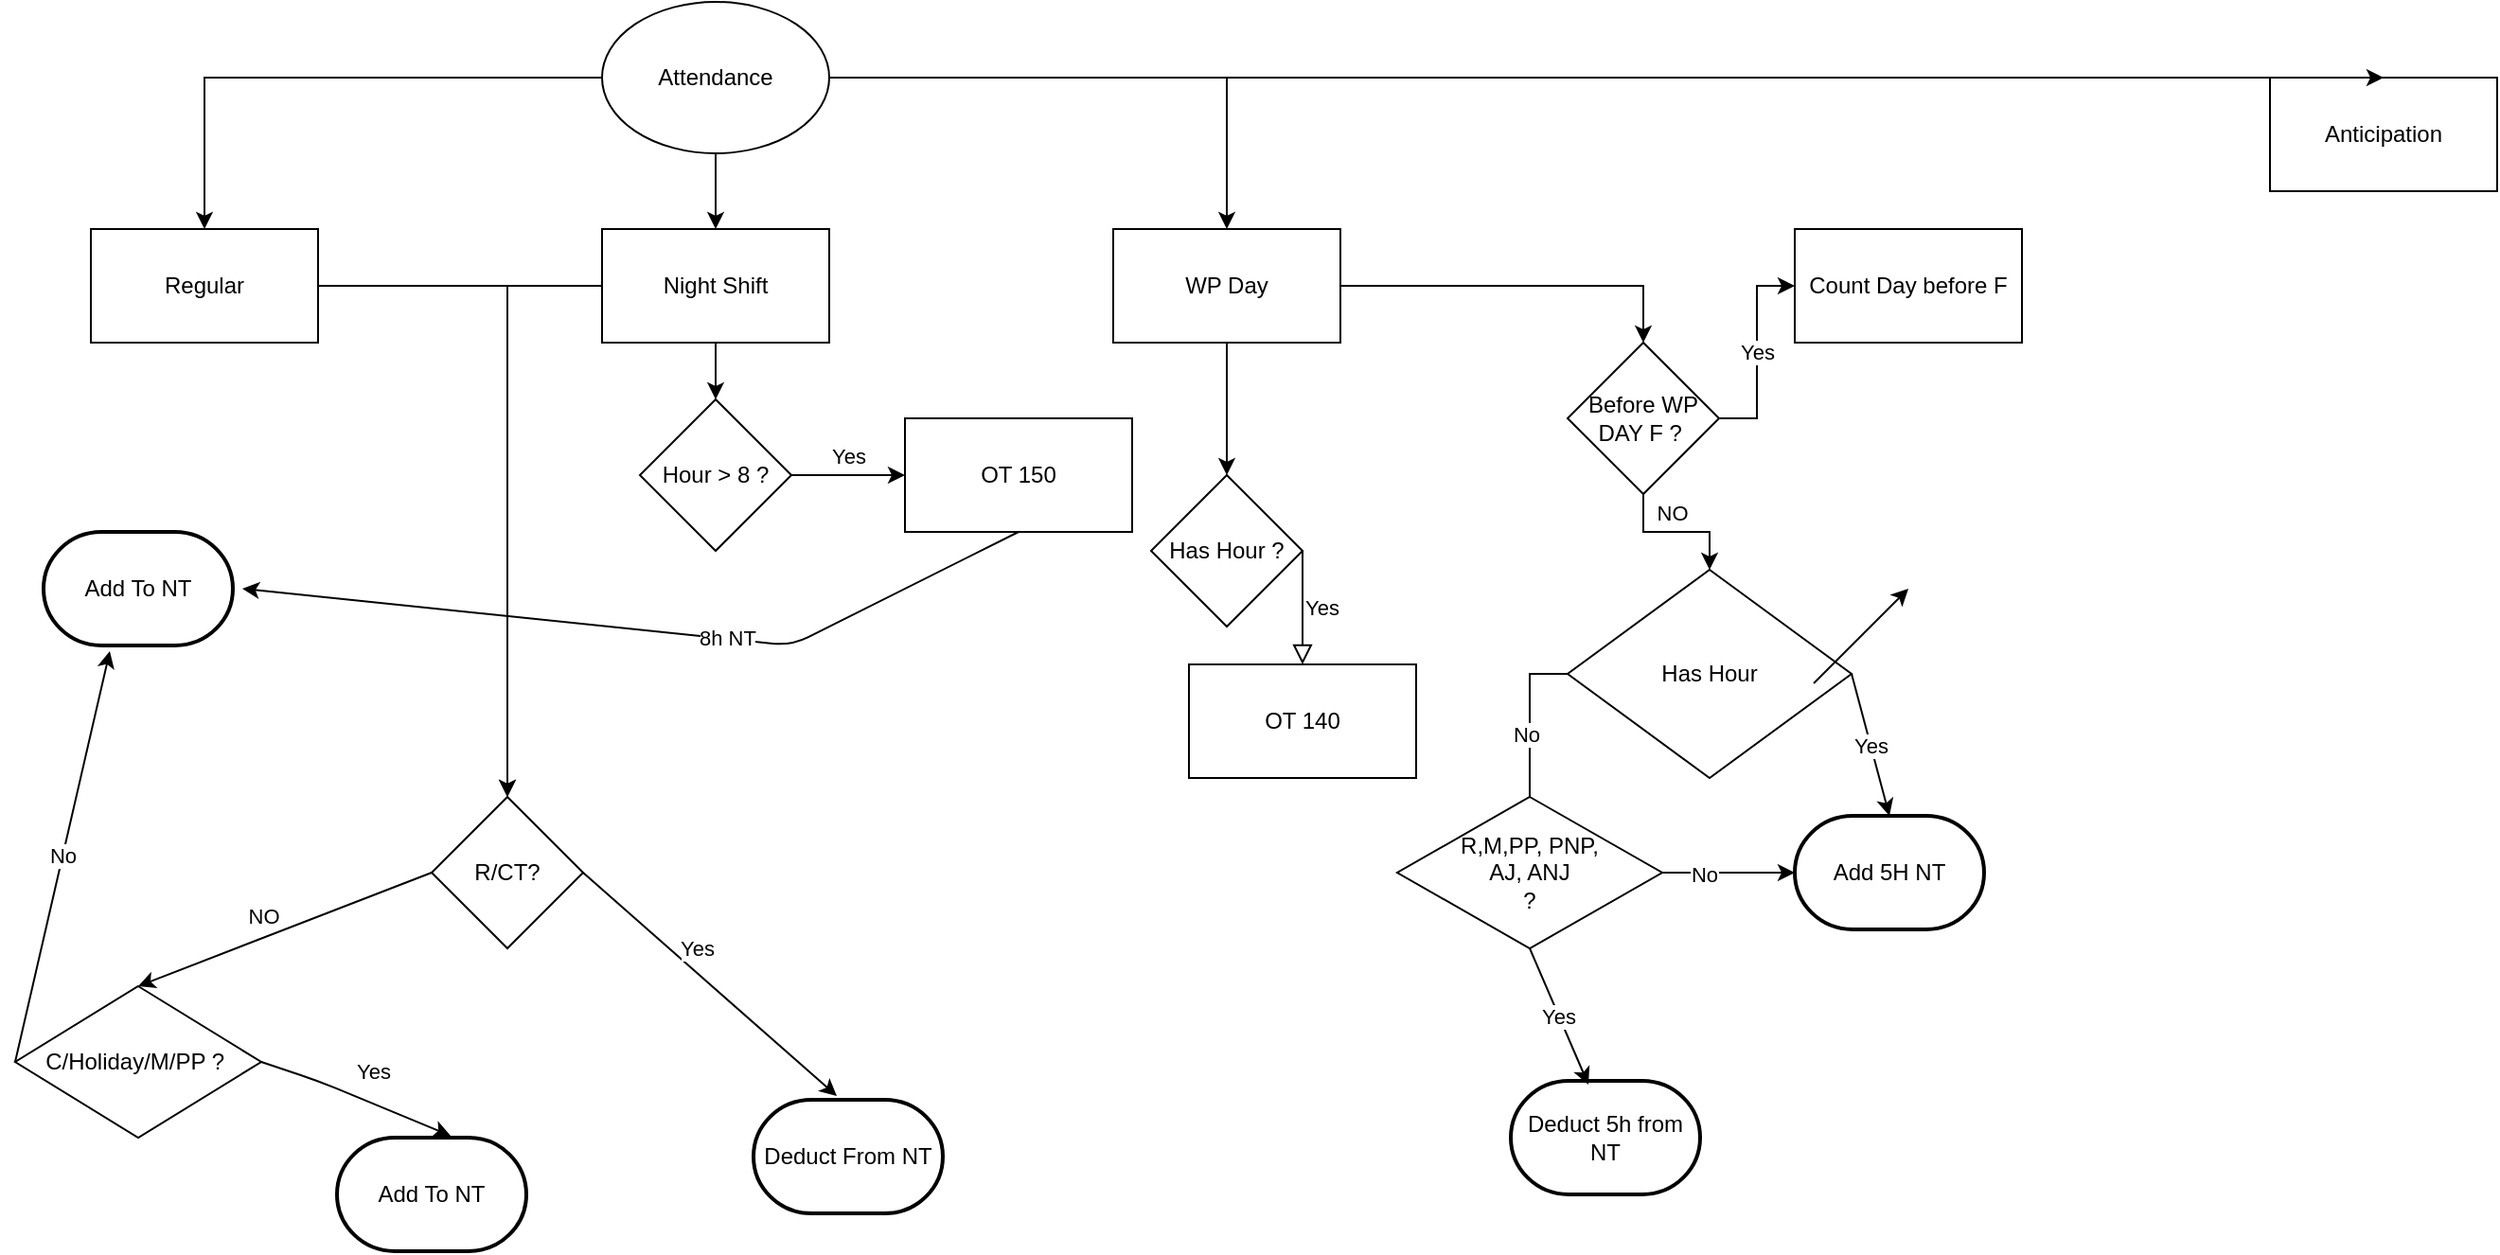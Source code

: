 <mxfile version="14.8.6" type="github">
  <diagram id="C5RBs43oDa-KdzZeNtuy" name="Page-1">
    <mxGraphModel dx="1306" dy="794" grid="1" gridSize="10" guides="1" tooltips="1" connect="1" arrows="1" fold="1" page="1" pageScale="1" pageWidth="827" pageHeight="1169" math="0" shadow="0">
      <root>
        <mxCell id="WIyWlLk6GJQsqaUBKTNV-0" />
        <mxCell id="WIyWlLk6GJQsqaUBKTNV-1" parent="WIyWlLk6GJQsqaUBKTNV-0" />
        <mxCell id="aAejiJT35-AnjEQwmfNx-25" value="" style="edgeStyle=orthogonalEdgeStyle;rounded=0;orthogonalLoop=1;jettySize=auto;html=1;" edge="1" parent="WIyWlLk6GJQsqaUBKTNV-1" source="aAejiJT35-AnjEQwmfNx-21" target="aAejiJT35-AnjEQwmfNx-24">
          <mxGeometry relative="1" as="geometry" />
        </mxCell>
        <mxCell id="aAejiJT35-AnjEQwmfNx-27" value="" style="edgeStyle=orthogonalEdgeStyle;rounded=0;orthogonalLoop=1;jettySize=auto;html=1;" edge="1" parent="WIyWlLk6GJQsqaUBKTNV-1" source="aAejiJT35-AnjEQwmfNx-21" target="aAejiJT35-AnjEQwmfNx-26">
          <mxGeometry relative="1" as="geometry" />
        </mxCell>
        <mxCell id="aAejiJT35-AnjEQwmfNx-29" value="" style="edgeStyle=orthogonalEdgeStyle;rounded=0;orthogonalLoop=1;jettySize=auto;html=1;" edge="1" parent="WIyWlLk6GJQsqaUBKTNV-1" source="aAejiJT35-AnjEQwmfNx-21" target="aAejiJT35-AnjEQwmfNx-28">
          <mxGeometry relative="1" as="geometry" />
        </mxCell>
        <mxCell id="aAejiJT35-AnjEQwmfNx-21" value="Attendance" style="ellipse;whiteSpace=wrap;html=1;" vertex="1" parent="WIyWlLk6GJQsqaUBKTNV-1">
          <mxGeometry x="360" y="40" width="120" height="80" as="geometry" />
        </mxCell>
        <mxCell id="aAejiJT35-AnjEQwmfNx-47" value="" style="edgeStyle=orthogonalEdgeStyle;rounded=0;sketch=0;orthogonalLoop=1;jettySize=auto;html=1;" edge="1" parent="WIyWlLk6GJQsqaUBKTNV-1" source="aAejiJT35-AnjEQwmfNx-24" target="aAejiJT35-AnjEQwmfNx-46">
          <mxGeometry relative="1" as="geometry" />
        </mxCell>
        <mxCell id="aAejiJT35-AnjEQwmfNx-24" value="Regular" style="whiteSpace=wrap;html=1;" vertex="1" parent="WIyWlLk6GJQsqaUBKTNV-1">
          <mxGeometry x="90" y="160" width="120" height="60" as="geometry" />
        </mxCell>
        <mxCell id="aAejiJT35-AnjEQwmfNx-31" value="" style="edgeStyle=orthogonalEdgeStyle;rounded=0;orthogonalLoop=1;jettySize=auto;html=1;" edge="1" parent="WIyWlLk6GJQsqaUBKTNV-1" source="aAejiJT35-AnjEQwmfNx-26" target="aAejiJT35-AnjEQwmfNx-30">
          <mxGeometry relative="1" as="geometry" />
        </mxCell>
        <mxCell id="aAejiJT35-AnjEQwmfNx-65" value="" style="edgeStyle=orthogonalEdgeStyle;rounded=0;sketch=0;orthogonalLoop=1;jettySize=auto;html=1;entryX=0.5;entryY=0;entryDx=0;entryDy=0;" edge="1" parent="WIyWlLk6GJQsqaUBKTNV-1" source="aAejiJT35-AnjEQwmfNx-26" target="aAejiJT35-AnjEQwmfNx-64">
          <mxGeometry relative="1" as="geometry" />
        </mxCell>
        <mxCell id="aAejiJT35-AnjEQwmfNx-26" value="WP Day" style="whiteSpace=wrap;html=1;" vertex="1" parent="WIyWlLk6GJQsqaUBKTNV-1">
          <mxGeometry x="630" y="160" width="120" height="60" as="geometry" />
        </mxCell>
        <mxCell id="aAejiJT35-AnjEQwmfNx-49" value="" style="edgeStyle=orthogonalEdgeStyle;rounded=0;sketch=0;orthogonalLoop=1;jettySize=auto;html=1;" edge="1" parent="WIyWlLk6GJQsqaUBKTNV-1" source="aAejiJT35-AnjEQwmfNx-28" target="aAejiJT35-AnjEQwmfNx-46">
          <mxGeometry relative="1" as="geometry">
            <mxPoint x="280" y="220" as="targetPoint" />
          </mxGeometry>
        </mxCell>
        <mxCell id="aAejiJT35-AnjEQwmfNx-61" value="" style="edgeStyle=orthogonalEdgeStyle;rounded=0;sketch=0;orthogonalLoop=1;jettySize=auto;html=1;" edge="1" parent="WIyWlLk6GJQsqaUBKTNV-1" source="aAejiJT35-AnjEQwmfNx-28" target="aAejiJT35-AnjEQwmfNx-60">
          <mxGeometry relative="1" as="geometry" />
        </mxCell>
        <mxCell id="aAejiJT35-AnjEQwmfNx-28" value="Night Shift" style="whiteSpace=wrap;html=1;" vertex="1" parent="WIyWlLk6GJQsqaUBKTNV-1">
          <mxGeometry x="360" y="160" width="120" height="60" as="geometry" />
        </mxCell>
        <mxCell id="aAejiJT35-AnjEQwmfNx-30" value="Has Hour ?" style="rhombus;whiteSpace=wrap;html=1;" vertex="1" parent="WIyWlLk6GJQsqaUBKTNV-1">
          <mxGeometry x="650" y="290" width="80" height="80" as="geometry" />
        </mxCell>
        <mxCell id="aAejiJT35-AnjEQwmfNx-39" value="OT 140" style="whiteSpace=wrap;html=1;" vertex="1" parent="WIyWlLk6GJQsqaUBKTNV-1">
          <mxGeometry x="670" y="390" width="120" height="60" as="geometry" />
        </mxCell>
        <mxCell id="aAejiJT35-AnjEQwmfNx-41" value="Yes" style="edgeStyle=orthogonalEdgeStyle;rounded=0;html=1;jettySize=auto;orthogonalLoop=1;fontSize=11;endArrow=block;endFill=0;endSize=8;strokeWidth=1;shadow=0;labelBackgroundColor=none;exitX=1;exitY=0.5;exitDx=0;exitDy=0;" edge="1" parent="WIyWlLk6GJQsqaUBKTNV-1" source="aAejiJT35-AnjEQwmfNx-30" target="aAejiJT35-AnjEQwmfNx-39">
          <mxGeometry y="10" relative="1" as="geometry">
            <mxPoint as="offset" />
            <mxPoint x="360" y="330" as="sourcePoint" />
            <mxPoint x="460" y="330" as="targetPoint" />
            <Array as="points">
              <mxPoint x="730" y="400" />
              <mxPoint x="730" y="400" />
            </Array>
          </mxGeometry>
        </mxCell>
        <mxCell id="aAejiJT35-AnjEQwmfNx-46" value="R/CT?" style="rhombus;whiteSpace=wrap;html=1;" vertex="1" parent="WIyWlLk6GJQsqaUBKTNV-1">
          <mxGeometry x="270" y="460" width="80" height="80" as="geometry" />
        </mxCell>
        <mxCell id="aAejiJT35-AnjEQwmfNx-52" value="Yes&lt;br&gt;" style="endArrow=classic;html=1;exitX=1;exitY=0.5;exitDx=0;exitDy=0;entryX=0.44;entryY=-0.033;entryDx=0;entryDy=0;entryPerimeter=0;" edge="1" parent="WIyWlLk6GJQsqaUBKTNV-1" source="aAejiJT35-AnjEQwmfNx-46" target="aAejiJT35-AnjEQwmfNx-53">
          <mxGeometry x="-0.2" y="10" width="50" height="50" relative="1" as="geometry">
            <mxPoint x="340" y="310" as="sourcePoint" />
            <mxPoint x="370" y="270" as="targetPoint" />
            <Array as="points" />
            <mxPoint as="offset" />
          </mxGeometry>
        </mxCell>
        <mxCell id="aAejiJT35-AnjEQwmfNx-53" value="Deduct From NT&lt;br&gt;" style="strokeWidth=2;html=1;shape=mxgraph.flowchart.terminator;whiteSpace=wrap;" vertex="1" parent="WIyWlLk6GJQsqaUBKTNV-1">
          <mxGeometry x="440" y="620" width="100" height="60" as="geometry" />
        </mxCell>
        <mxCell id="aAejiJT35-AnjEQwmfNx-54" value="C/Holiday/M/PP ?&amp;nbsp;&lt;br&gt;" style="rhombus;whiteSpace=wrap;html=1;" vertex="1" parent="WIyWlLk6GJQsqaUBKTNV-1">
          <mxGeometry x="50" y="560" width="130" height="80" as="geometry" />
        </mxCell>
        <mxCell id="aAejiJT35-AnjEQwmfNx-55" value="NO&lt;br&gt;" style="endArrow=classic;html=1;entryX=0.5;entryY=0;entryDx=0;entryDy=0;exitX=0;exitY=0.5;exitDx=0;exitDy=0;" edge="1" parent="WIyWlLk6GJQsqaUBKTNV-1" source="aAejiJT35-AnjEQwmfNx-46" target="aAejiJT35-AnjEQwmfNx-54">
          <mxGeometry x="0.103" y="-11" width="50" height="50" relative="1" as="geometry">
            <mxPoint x="220" y="250" as="sourcePoint" />
            <mxPoint x="210" y="320" as="targetPoint" />
            <mxPoint as="offset" />
          </mxGeometry>
        </mxCell>
        <mxCell id="aAejiJT35-AnjEQwmfNx-56" value="Add To NT&lt;br&gt;" style="strokeWidth=2;html=1;shape=mxgraph.flowchart.terminator;whiteSpace=wrap;" vertex="1" parent="WIyWlLk6GJQsqaUBKTNV-1">
          <mxGeometry x="220" y="640" width="100" height="60" as="geometry" />
        </mxCell>
        <mxCell id="aAejiJT35-AnjEQwmfNx-57" value="" style="endArrow=classic;html=1;entryX=0.6;entryY=-0.017;entryDx=0;entryDy=0;entryPerimeter=0;exitX=1;exitY=0.5;exitDx=0;exitDy=0;" edge="1" parent="WIyWlLk6GJQsqaUBKTNV-1" source="aAejiJT35-AnjEQwmfNx-54" target="aAejiJT35-AnjEQwmfNx-56">
          <mxGeometry width="50" height="50" relative="1" as="geometry">
            <mxPoint x="330" y="380" as="sourcePoint" />
            <mxPoint x="380" y="330" as="targetPoint" />
            <Array as="points">
              <mxPoint x="210" y="610" />
            </Array>
          </mxGeometry>
        </mxCell>
        <mxCell id="aAejiJT35-AnjEQwmfNx-58" value="Yes" style="edgeLabel;html=1;align=center;verticalAlign=middle;resizable=0;points=[];" vertex="1" connectable="0" parent="aAejiJT35-AnjEQwmfNx-57">
          <mxGeometry x="-0.03" y="1" relative="1" as="geometry">
            <mxPoint x="10" y="-12" as="offset" />
          </mxGeometry>
        </mxCell>
        <mxCell id="aAejiJT35-AnjEQwmfNx-63" value="Yes&lt;br&gt;" style="edgeStyle=orthogonalEdgeStyle;rounded=0;sketch=0;orthogonalLoop=1;jettySize=auto;html=1;" edge="1" parent="WIyWlLk6GJQsqaUBKTNV-1" source="aAejiJT35-AnjEQwmfNx-60" target="aAejiJT35-AnjEQwmfNx-62">
          <mxGeometry y="10" relative="1" as="geometry">
            <mxPoint as="offset" />
          </mxGeometry>
        </mxCell>
        <mxCell id="aAejiJT35-AnjEQwmfNx-60" value="Hour &amp;gt; 8 ?" style="rhombus;whiteSpace=wrap;html=1;" vertex="1" parent="WIyWlLk6GJQsqaUBKTNV-1">
          <mxGeometry x="380" y="250" width="80" height="80" as="geometry" />
        </mxCell>
        <mxCell id="aAejiJT35-AnjEQwmfNx-62" value="OT 150" style="whiteSpace=wrap;html=1;" vertex="1" parent="WIyWlLk6GJQsqaUBKTNV-1">
          <mxGeometry x="520" y="260" width="120" height="60" as="geometry" />
        </mxCell>
        <mxCell id="aAejiJT35-AnjEQwmfNx-67" value="Yes&lt;br&gt;" style="edgeStyle=orthogonalEdgeStyle;rounded=0;sketch=0;orthogonalLoop=1;jettySize=auto;html=1;" edge="1" parent="WIyWlLk6GJQsqaUBKTNV-1" source="aAejiJT35-AnjEQwmfNx-64" target="aAejiJT35-AnjEQwmfNx-66">
          <mxGeometry relative="1" as="geometry" />
        </mxCell>
        <mxCell id="aAejiJT35-AnjEQwmfNx-70" value="" style="edgeStyle=orthogonalEdgeStyle;rounded=0;sketch=0;orthogonalLoop=1;jettySize=auto;html=1;entryX=0.5;entryY=0;entryDx=0;entryDy=0;" edge="1" parent="WIyWlLk6GJQsqaUBKTNV-1" source="aAejiJT35-AnjEQwmfNx-64" target="aAejiJT35-AnjEQwmfNx-69">
          <mxGeometry relative="1" as="geometry" />
        </mxCell>
        <mxCell id="aAejiJT35-AnjEQwmfNx-71" value="NO&lt;br&gt;" style="edgeLabel;html=1;align=center;verticalAlign=middle;resizable=0;points=[];" vertex="1" connectable="0" parent="aAejiJT35-AnjEQwmfNx-70">
          <mxGeometry x="-0.075" relative="1" as="geometry">
            <mxPoint y="-10" as="offset" />
          </mxGeometry>
        </mxCell>
        <mxCell id="aAejiJT35-AnjEQwmfNx-64" value="Before WP DAY F ?&amp;nbsp;" style="rhombus;whiteSpace=wrap;html=1;" vertex="1" parent="WIyWlLk6GJQsqaUBKTNV-1">
          <mxGeometry x="870" y="220" width="80" height="80" as="geometry" />
        </mxCell>
        <mxCell id="aAejiJT35-AnjEQwmfNx-66" value="Count Day before F" style="whiteSpace=wrap;html=1;" vertex="1" parent="WIyWlLk6GJQsqaUBKTNV-1">
          <mxGeometry x="990" y="160" width="120" height="60" as="geometry" />
        </mxCell>
        <mxCell id="aAejiJT35-AnjEQwmfNx-75" value="" style="edgeStyle=orthogonalEdgeStyle;rounded=0;sketch=0;orthogonalLoop=1;jettySize=auto;html=1;" edge="1" parent="WIyWlLk6GJQsqaUBKTNV-1" source="aAejiJT35-AnjEQwmfNx-69">
          <mxGeometry relative="1" as="geometry">
            <mxPoint x="850" y="460" as="targetPoint" />
          </mxGeometry>
        </mxCell>
        <mxCell id="aAejiJT35-AnjEQwmfNx-77" value="No&lt;br&gt;" style="edgeLabel;html=1;align=center;verticalAlign=middle;resizable=0;points=[];" vertex="1" connectable="0" parent="aAejiJT35-AnjEQwmfNx-75">
          <mxGeometry x="-0.012" y="-2" relative="1" as="geometry">
            <mxPoint as="offset" />
          </mxGeometry>
        </mxCell>
        <mxCell id="aAejiJT35-AnjEQwmfNx-69" value="Has Hour" style="rhombus;whiteSpace=wrap;html=1;" vertex="1" parent="WIyWlLk6GJQsqaUBKTNV-1">
          <mxGeometry x="870" y="340" width="150" height="110" as="geometry" />
        </mxCell>
        <mxCell id="aAejiJT35-AnjEQwmfNx-72" value="Add 5H NT" style="strokeWidth=2;html=1;shape=mxgraph.flowchart.terminator;whiteSpace=wrap;" vertex="1" parent="WIyWlLk6GJQsqaUBKTNV-1">
          <mxGeometry x="990" y="470" width="100" height="60" as="geometry" />
        </mxCell>
        <mxCell id="aAejiJT35-AnjEQwmfNx-73" value="Yes&lt;br&gt;" style="endArrow=classic;html=1;exitX=1;exitY=0.5;exitDx=0;exitDy=0;entryX=0.5;entryY=0;entryDx=0;entryDy=0;entryPerimeter=0;" edge="1" parent="WIyWlLk6GJQsqaUBKTNV-1" source="aAejiJT35-AnjEQwmfNx-69" target="aAejiJT35-AnjEQwmfNx-72">
          <mxGeometry width="50" height="50" relative="1" as="geometry">
            <mxPoint x="1020" y="430" as="sourcePoint" />
            <mxPoint x="1070" y="380" as="targetPoint" />
          </mxGeometry>
        </mxCell>
        <mxCell id="aAejiJT35-AnjEQwmfNx-76" value="&lt;span&gt;R,M,PP, PNP,&lt;/span&gt;&lt;br&gt;&lt;span&gt;AJ, ANJ&lt;/span&gt;&lt;br&gt;&lt;span&gt;?&lt;/span&gt;" style="rhombus;whiteSpace=wrap;html=1;" vertex="1" parent="WIyWlLk6GJQsqaUBKTNV-1">
          <mxGeometry x="780" y="460" width="140" height="80" as="geometry" />
        </mxCell>
        <mxCell id="aAejiJT35-AnjEQwmfNx-78" value="Deduct 5h from NT" style="strokeWidth=2;html=1;shape=mxgraph.flowchart.terminator;whiteSpace=wrap;" vertex="1" parent="WIyWlLk6GJQsqaUBKTNV-1">
          <mxGeometry x="840" y="610" width="100" height="60" as="geometry" />
        </mxCell>
        <mxCell id="aAejiJT35-AnjEQwmfNx-80" value="" style="endArrow=classic;html=1;entryX=0;entryY=0.5;entryDx=0;entryDy=0;entryPerimeter=0;" edge="1" parent="WIyWlLk6GJQsqaUBKTNV-1" source="aAejiJT35-AnjEQwmfNx-76" target="aAejiJT35-AnjEQwmfNx-72">
          <mxGeometry width="50" height="50" relative="1" as="geometry">
            <mxPoint x="890" y="550" as="sourcePoint" />
            <mxPoint x="960.711" y="500" as="targetPoint" />
          </mxGeometry>
        </mxCell>
        <mxCell id="aAejiJT35-AnjEQwmfNx-81" value="No&lt;br&gt;" style="edgeLabel;html=1;align=center;verticalAlign=middle;resizable=0;points=[];" vertex="1" connectable="0" parent="aAejiJT35-AnjEQwmfNx-80">
          <mxGeometry x="-0.38" y="-1" relative="1" as="geometry">
            <mxPoint as="offset" />
          </mxGeometry>
        </mxCell>
        <mxCell id="aAejiJT35-AnjEQwmfNx-82" value="Yes" style="endArrow=classic;html=1;exitX=0.5;exitY=1;exitDx=0;exitDy=0;entryX=0.41;entryY=0.033;entryDx=0;entryDy=0;entryPerimeter=0;" edge="1" parent="WIyWlLk6GJQsqaUBKTNV-1" source="aAejiJT35-AnjEQwmfNx-76" target="aAejiJT35-AnjEQwmfNx-78">
          <mxGeometry width="50" height="50" relative="1" as="geometry">
            <mxPoint x="1020" y="640" as="sourcePoint" />
            <mxPoint x="1070" y="590" as="targetPoint" />
          </mxGeometry>
        </mxCell>
        <mxCell id="aAejiJT35-AnjEQwmfNx-83" value="&lt;span&gt;Add To NT&lt;/span&gt;" style="strokeWidth=2;html=1;shape=mxgraph.flowchart.terminator;whiteSpace=wrap;" vertex="1" parent="WIyWlLk6GJQsqaUBKTNV-1">
          <mxGeometry x="65" y="320" width="100" height="60" as="geometry" />
        </mxCell>
        <mxCell id="aAejiJT35-AnjEQwmfNx-84" value="No" style="endArrow=classic;html=1;entryX=0.35;entryY=1.05;entryDx=0;entryDy=0;entryPerimeter=0;exitX=0;exitY=0.5;exitDx=0;exitDy=0;" edge="1" parent="WIyWlLk6GJQsqaUBKTNV-1" source="aAejiJT35-AnjEQwmfNx-54" target="aAejiJT35-AnjEQwmfNx-83">
          <mxGeometry width="50" height="50" relative="1" as="geometry">
            <mxPoint x="40" y="610" as="sourcePoint" />
            <mxPoint x="120" y="450" as="targetPoint" />
          </mxGeometry>
        </mxCell>
        <mxCell id="aAejiJT35-AnjEQwmfNx-85" value="" style="endArrow=classic;html=1;exitX=0.5;exitY=1;exitDx=0;exitDy=0;" edge="1" parent="WIyWlLk6GJQsqaUBKTNV-1" source="aAejiJT35-AnjEQwmfNx-62">
          <mxGeometry width="50" height="50" relative="1" as="geometry">
            <mxPoint x="420" y="400" as="sourcePoint" />
            <mxPoint x="170" y="350" as="targetPoint" />
            <Array as="points">
              <mxPoint x="460" y="380" />
            </Array>
          </mxGeometry>
        </mxCell>
        <mxCell id="aAejiJT35-AnjEQwmfNx-86" value="8h NT" style="edgeLabel;html=1;align=center;verticalAlign=middle;resizable=0;points=[];" vertex="1" connectable="0" parent="aAejiJT35-AnjEQwmfNx-85">
          <mxGeometry x="-0.209" relative="1" as="geometry">
            <mxPoint y="-1" as="offset" />
          </mxGeometry>
        </mxCell>
        <mxCell id="aAejiJT35-AnjEQwmfNx-87" value="Anticipation" style="rounded=0;whiteSpace=wrap;html=1;" vertex="1" parent="WIyWlLk6GJQsqaUBKTNV-1">
          <mxGeometry x="1241" y="80" width="120" height="60" as="geometry" />
        </mxCell>
        <mxCell id="aAejiJT35-AnjEQwmfNx-88" value="" style="endArrow=classic;html=1;" edge="1" parent="WIyWlLk6GJQsqaUBKTNV-1">
          <mxGeometry width="50" height="50" relative="1" as="geometry">
            <mxPoint x="1000" y="400" as="sourcePoint" />
            <mxPoint x="1050" y="350" as="targetPoint" />
          </mxGeometry>
        </mxCell>
        <mxCell id="aAejiJT35-AnjEQwmfNx-89" value="" style="endArrow=classic;html=1;entryX=0.5;entryY=0;entryDx=0;entryDy=0;" edge="1" parent="WIyWlLk6GJQsqaUBKTNV-1" target="aAejiJT35-AnjEQwmfNx-87">
          <mxGeometry width="50" height="50" relative="1" as="geometry">
            <mxPoint x="690" y="80" as="sourcePoint" />
            <mxPoint x="970" y="70" as="targetPoint" />
          </mxGeometry>
        </mxCell>
      </root>
    </mxGraphModel>
  </diagram>
</mxfile>
